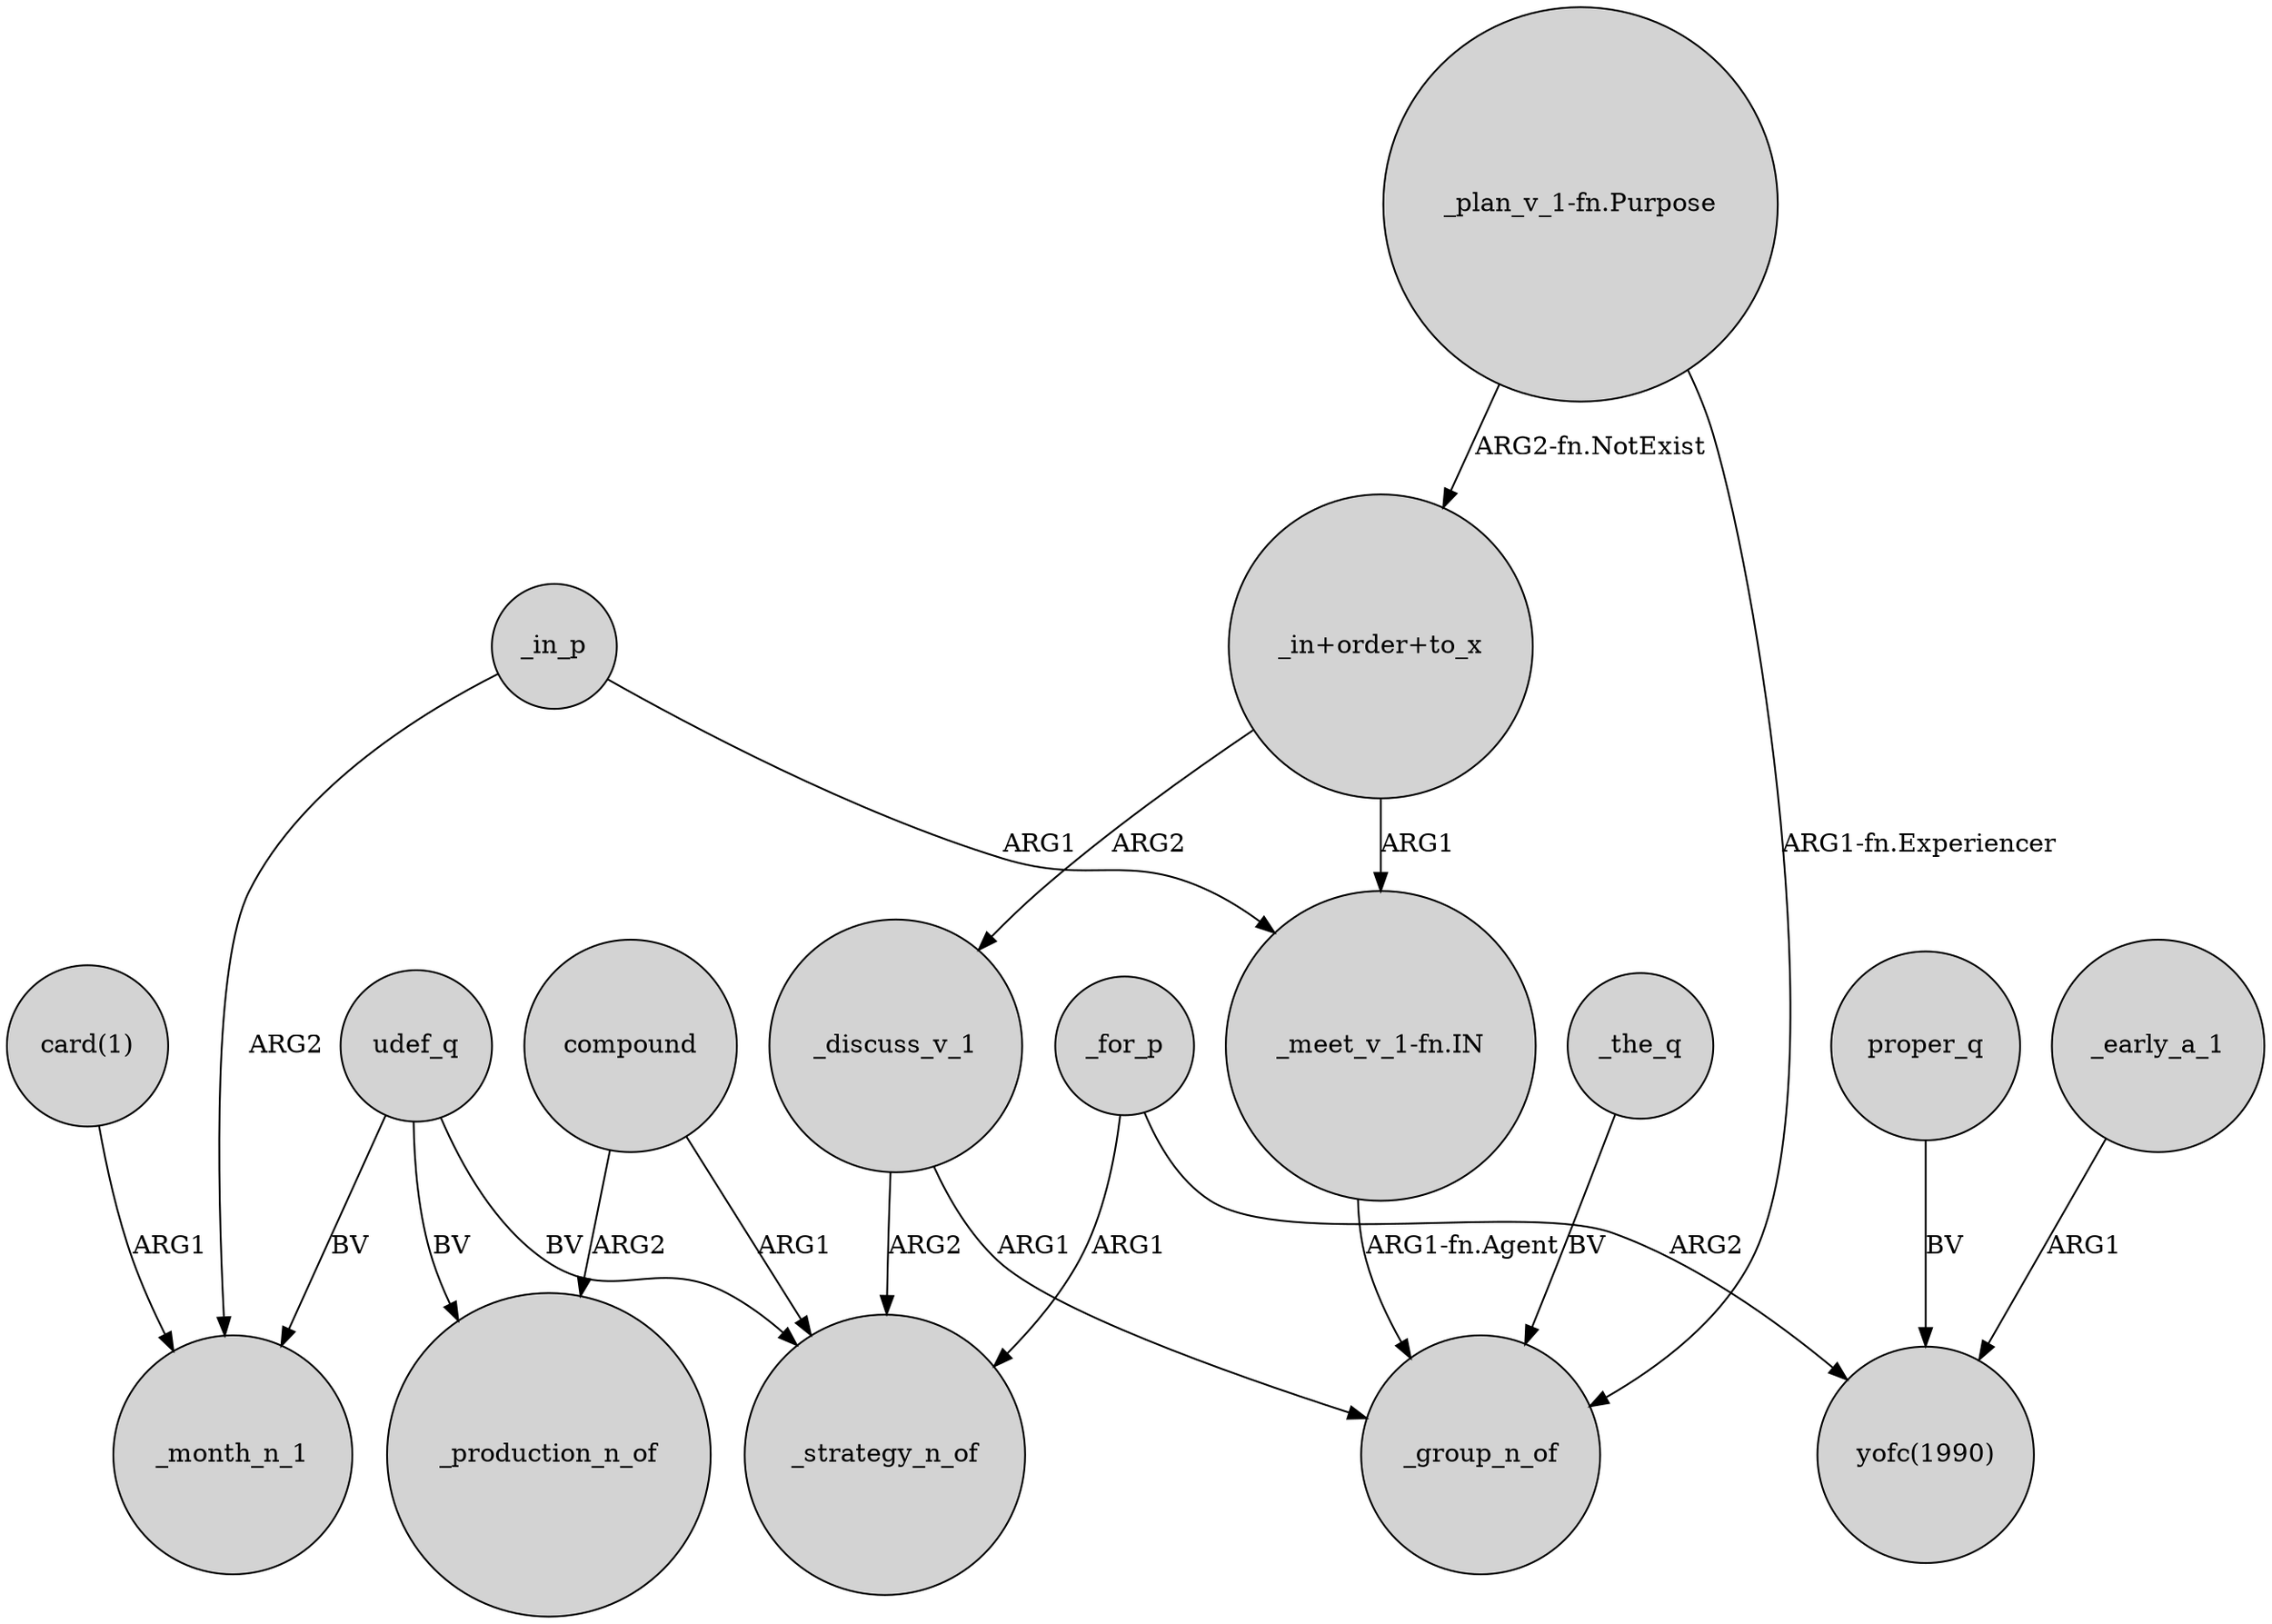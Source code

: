digraph {
	node [shape=circle style=filled]
	_in_p -> _month_n_1 [label=ARG2]
	udef_q -> _production_n_of [label=BV]
	_discuss_v_1 -> _group_n_of [label=ARG1]
	"_meet_v_1-fn.IN" -> _group_n_of [label="ARG1-fn.Agent"]
	_for_p -> _strategy_n_of [label=ARG1]
	"card(1)" -> _month_n_1 [label=ARG1]
	compound -> _strategy_n_of [label=ARG1]
	_in_p -> "_meet_v_1-fn.IN" [label=ARG1]
	compound -> _production_n_of [label=ARG2]
	_the_q -> _group_n_of [label=BV]
	udef_q -> _month_n_1 [label=BV]
	_discuss_v_1 -> _strategy_n_of [label=ARG2]
	proper_q -> "yofc(1990)" [label=BV]
	_early_a_1 -> "yofc(1990)" [label=ARG1]
	"_plan_v_1-fn.Purpose" -> _group_n_of [label="ARG1-fn.Experiencer"]
	udef_q -> _strategy_n_of [label=BV]
	_for_p -> "yofc(1990)" [label=ARG2]
	"_plan_v_1-fn.Purpose" -> "_in+order+to_x" [label="ARG2-fn.NotExist"]
	"_in+order+to_x" -> "_meet_v_1-fn.IN" [label=ARG1]
	"_in+order+to_x" -> _discuss_v_1 [label=ARG2]
}
